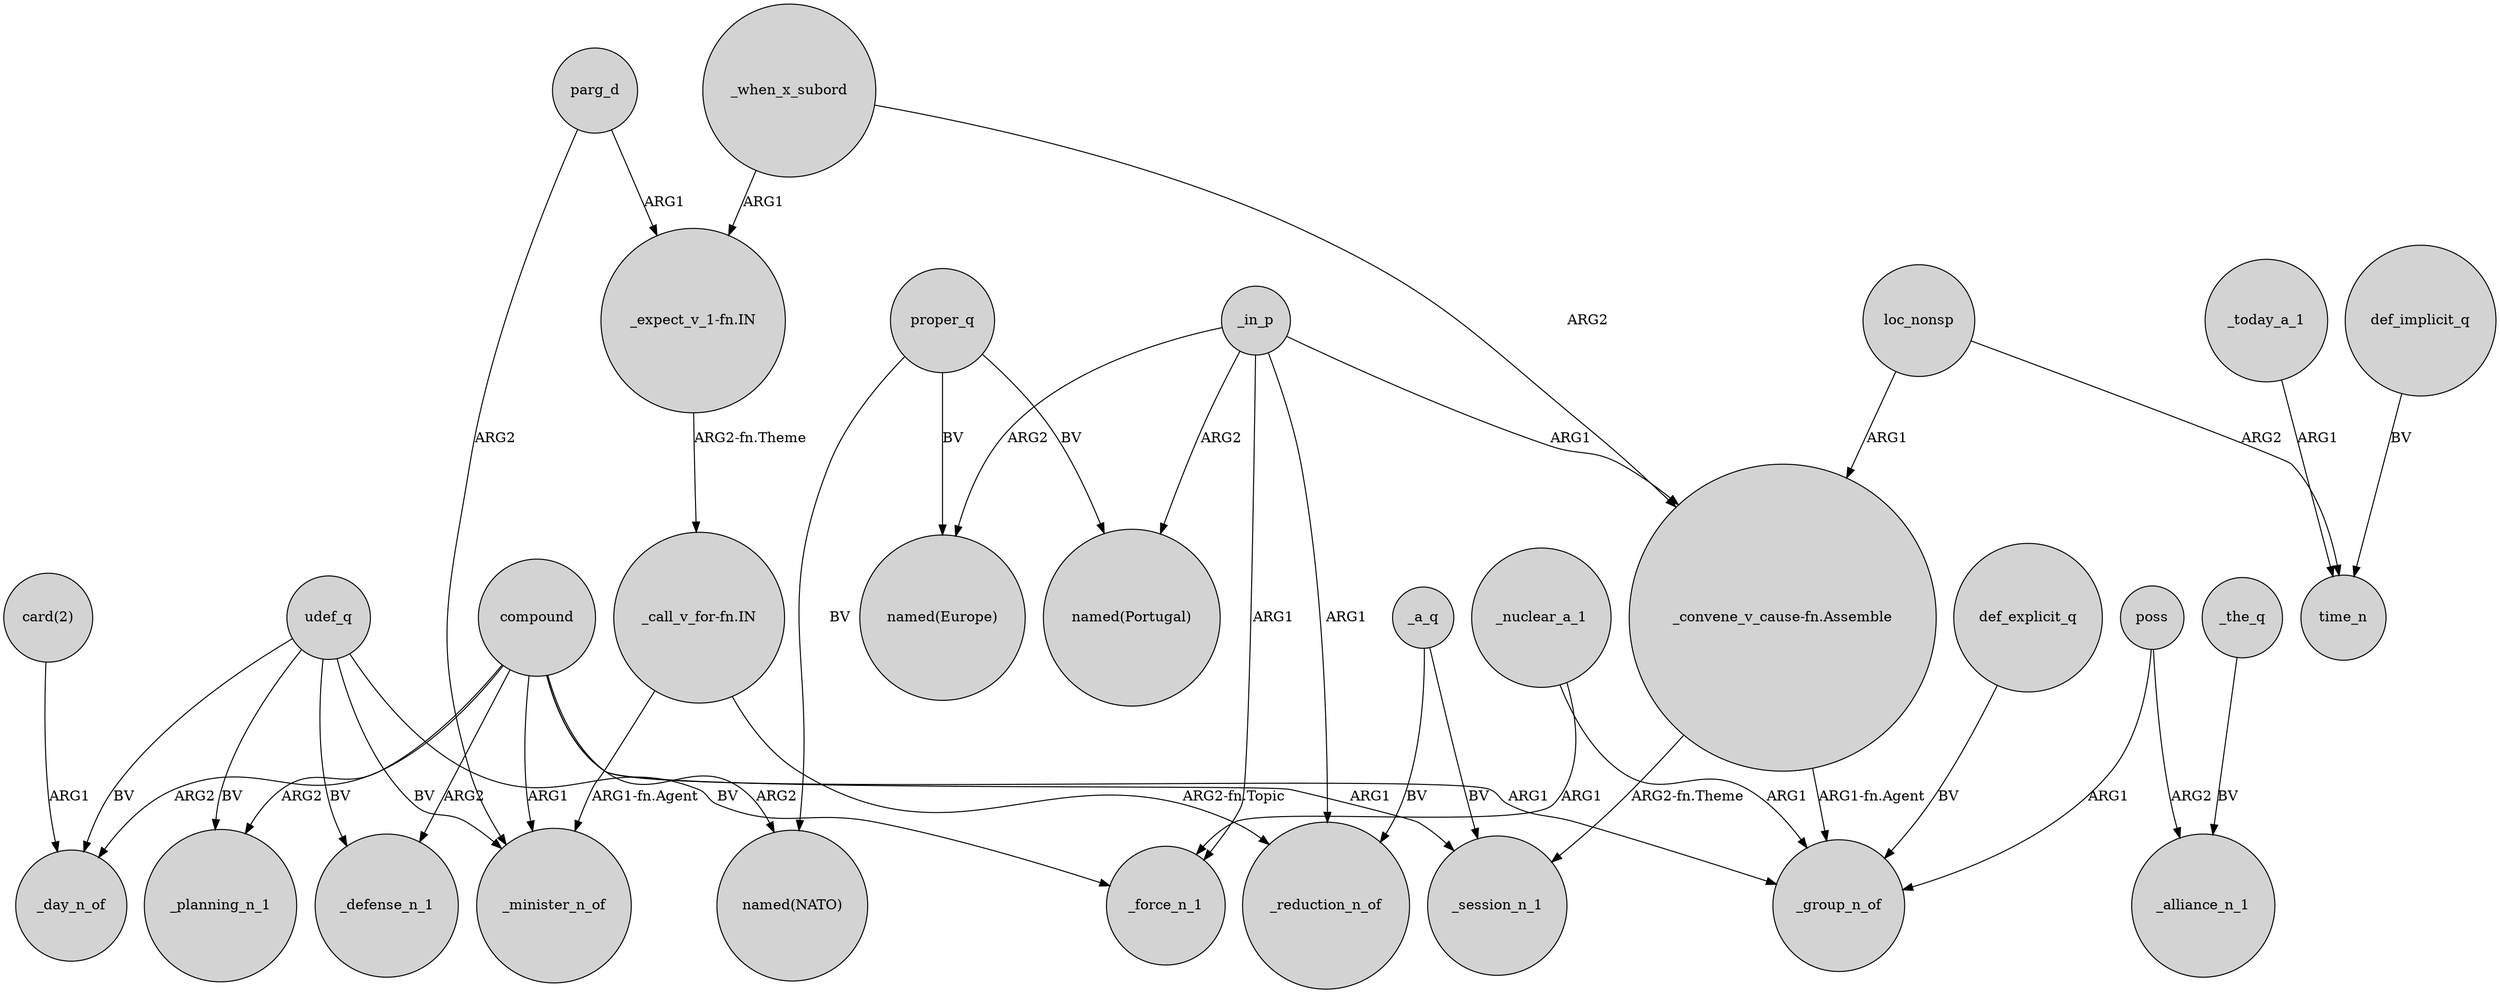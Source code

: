 digraph {
	node [shape=circle style=filled]
	parg_d -> _minister_n_of [label=ARG2]
	proper_q -> "named(NATO)" [label=BV]
	"card(2)" -> _day_n_of [label=ARG1]
	loc_nonsp -> "_convene_v_cause-fn.Assemble" [label=ARG1]
	udef_q -> _force_n_1 [label=BV]
	_today_a_1 -> time_n [label=ARG1]
	_a_q -> _reduction_n_of [label=BV]
	_in_p -> _reduction_n_of [label=ARG1]
	def_explicit_q -> _group_n_of [label=BV]
	_in_p -> "named(Europe)" [label=ARG2]
	poss -> _alliance_n_1 [label=ARG2]
	udef_q -> _planning_n_1 [label=BV]
	proper_q -> "named(Portugal)" [label=BV]
	compound -> _day_n_of [label=ARG2]
	_in_p -> "_convene_v_cause-fn.Assemble" [label=ARG1]
	_nuclear_a_1 -> _group_n_of [label=ARG1]
	"_convene_v_cause-fn.Assemble" -> _session_n_1 [label="ARG2-fn.Theme"]
	udef_q -> _day_n_of [label=BV]
	compound -> _defense_n_1 [label=ARG2]
	poss -> _group_n_of [label=ARG1]
	_when_x_subord -> "_expect_v_1-fn.IN" [label=ARG1]
	"_expect_v_1-fn.IN" -> "_call_v_for-fn.IN" [label="ARG2-fn.Theme"]
	loc_nonsp -> time_n [label=ARG2]
	_when_x_subord -> "_convene_v_cause-fn.Assemble" [label=ARG2]
	"_call_v_for-fn.IN" -> _reduction_n_of [label="ARG2-fn.Topic"]
	_nuclear_a_1 -> _force_n_1 [label=ARG1]
	compound -> "named(NATO)" [label=ARG2]
	udef_q -> _defense_n_1 [label=BV]
	"_call_v_for-fn.IN" -> _minister_n_of [label="ARG1-fn.Agent"]
	compound -> _minister_n_of [label=ARG1]
	compound -> _session_n_1 [label=ARG1]
	proper_q -> "named(Europe)" [label=BV]
	parg_d -> "_expect_v_1-fn.IN" [label=ARG1]
	_in_p -> "named(Portugal)" [label=ARG2]
	"_convene_v_cause-fn.Assemble" -> _group_n_of [label="ARG1-fn.Agent"]
	udef_q -> _minister_n_of [label=BV]
	compound -> _planning_n_1 [label=ARG2]
	_the_q -> _alliance_n_1 [label=BV]
	_in_p -> _force_n_1 [label=ARG1]
	compound -> _group_n_of [label=ARG1]
	_a_q -> _session_n_1 [label=BV]
	def_implicit_q -> time_n [label=BV]
}

